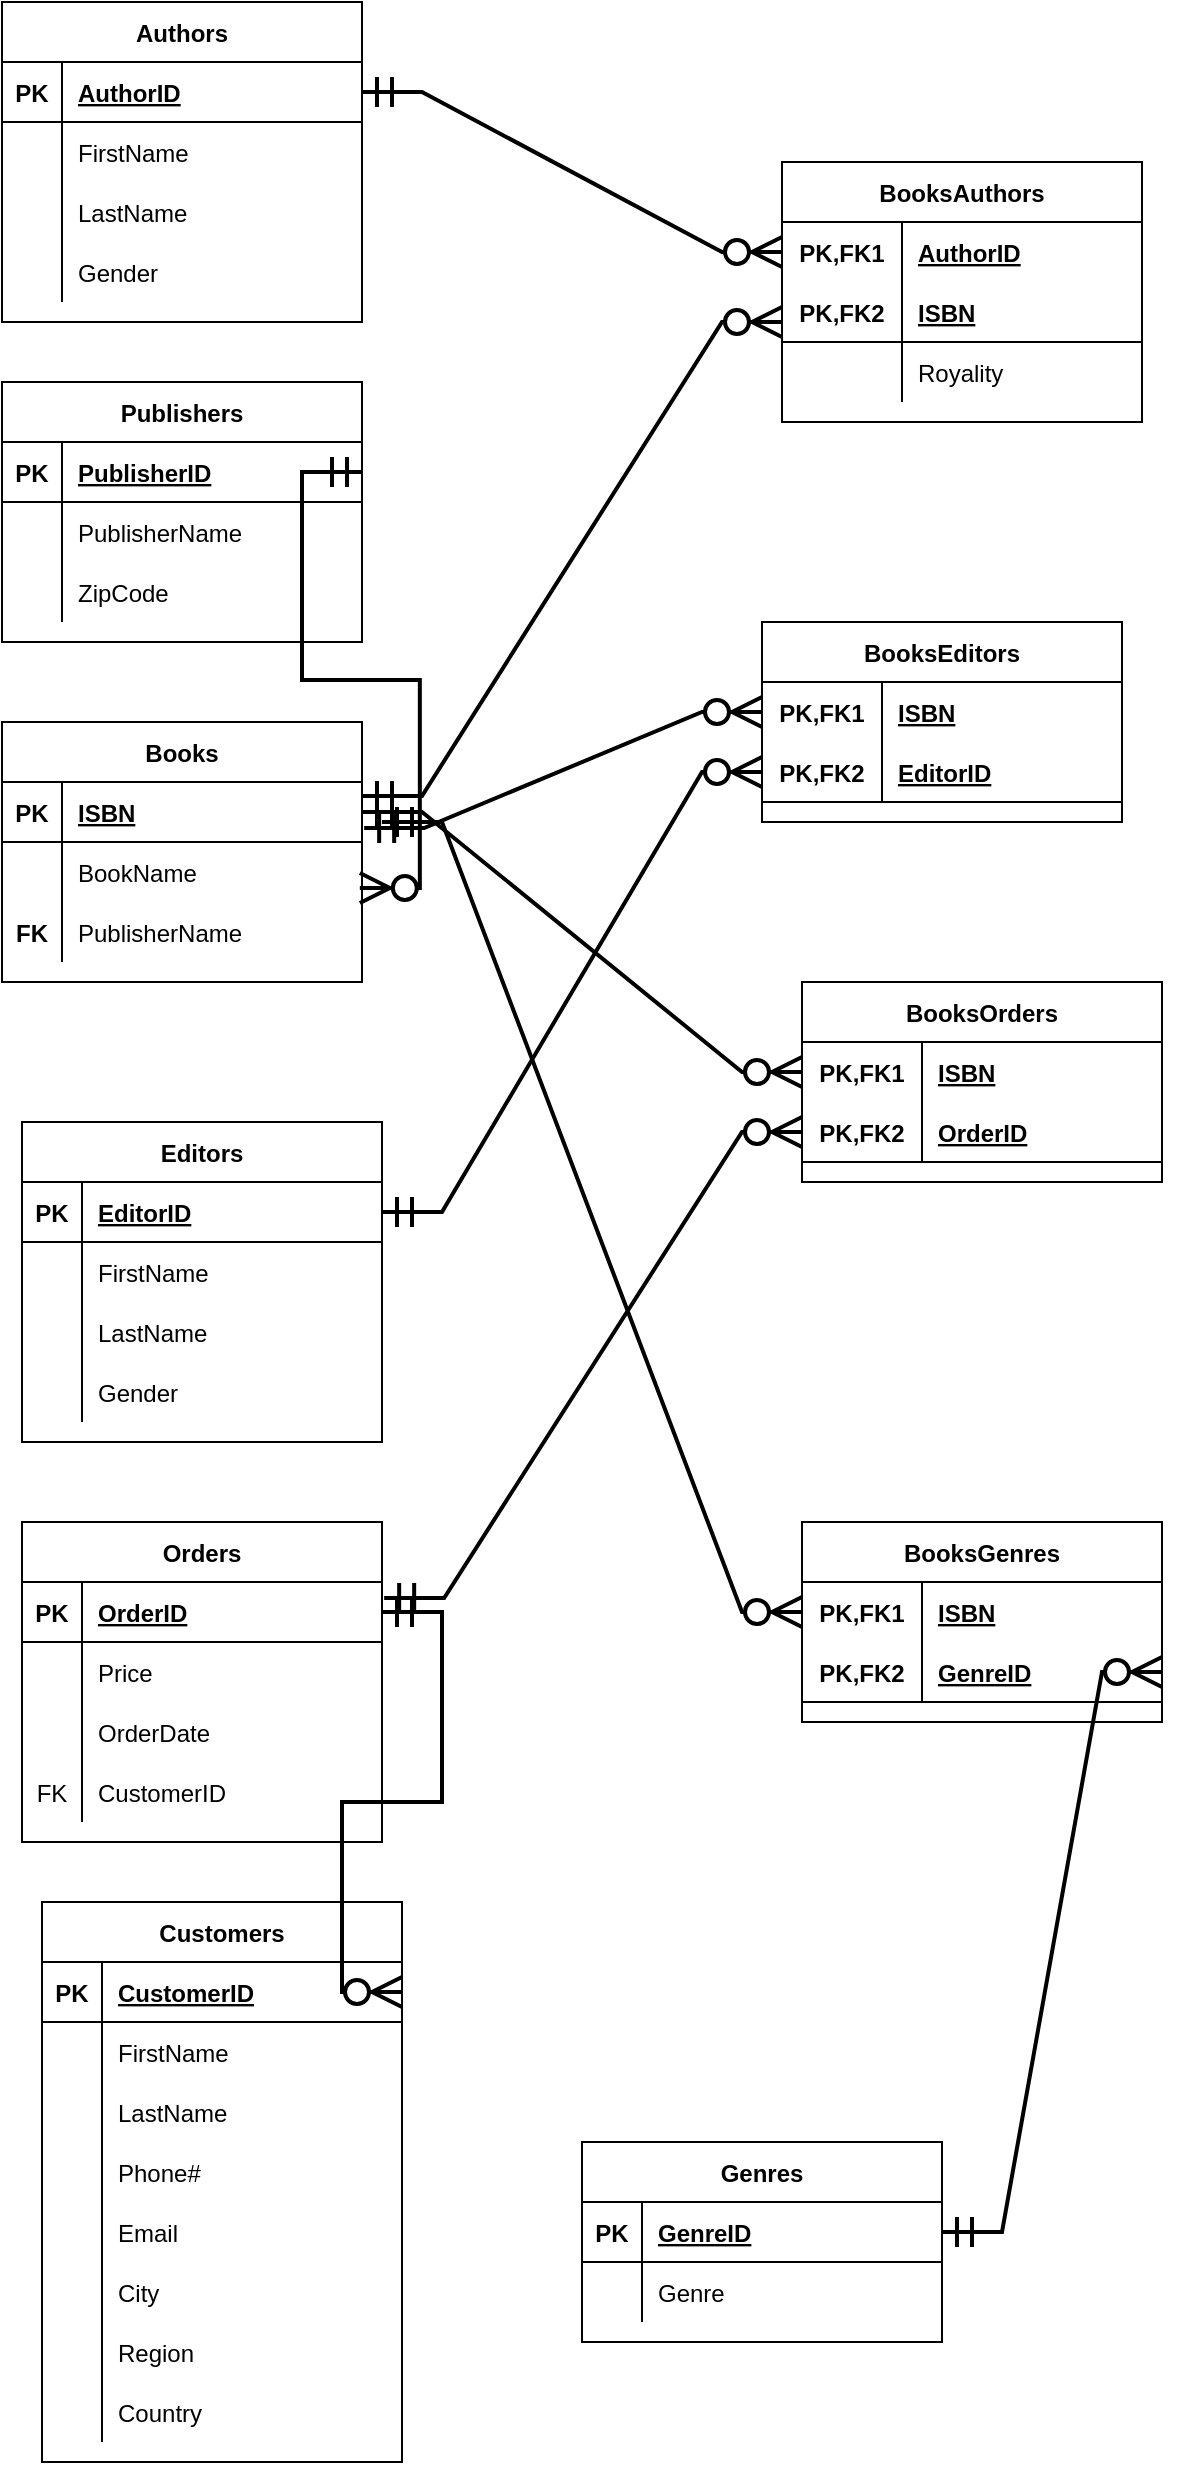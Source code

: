 <mxfile version="20.3.0" type="device"><diagram id="ztN052su85l9MsJlK1Ef" name="Page-1"><mxGraphModel dx="1106" dy="839" grid="1" gridSize="10" guides="1" tooltips="1" connect="1" arrows="1" fold="1" page="1" pageScale="1" pageWidth="850" pageHeight="1100" math="0" shadow="0"><root><mxCell id="0"/><mxCell id="1" parent="0"/><mxCell id="VDQElZW669V3OBDRR1Z7-41" value="Authors" style="shape=table;startSize=30;container=1;collapsible=1;childLayout=tableLayout;fixedRows=1;rowLines=0;fontStyle=1;align=center;resizeLast=1;" vertex="1" parent="1"><mxGeometry x="80" y="40" width="180" height="160" as="geometry"/></mxCell><mxCell id="VDQElZW669V3OBDRR1Z7-42" value="" style="shape=tableRow;horizontal=0;startSize=0;swimlaneHead=0;swimlaneBody=0;fillColor=none;collapsible=0;dropTarget=0;points=[[0,0.5],[1,0.5]];portConstraint=eastwest;top=0;left=0;right=0;bottom=1;" vertex="1" parent="VDQElZW669V3OBDRR1Z7-41"><mxGeometry y="30" width="180" height="30" as="geometry"/></mxCell><mxCell id="VDQElZW669V3OBDRR1Z7-43" value="PK" style="shape=partialRectangle;connectable=0;fillColor=none;top=0;left=0;bottom=0;right=0;fontStyle=1;overflow=hidden;" vertex="1" parent="VDQElZW669V3OBDRR1Z7-42"><mxGeometry width="30" height="30" as="geometry"><mxRectangle width="30" height="30" as="alternateBounds"/></mxGeometry></mxCell><mxCell id="VDQElZW669V3OBDRR1Z7-44" value="AuthorID" style="shape=partialRectangle;connectable=0;fillColor=none;top=0;left=0;bottom=0;right=0;align=left;spacingLeft=6;fontStyle=5;overflow=hidden;" vertex="1" parent="VDQElZW669V3OBDRR1Z7-42"><mxGeometry x="30" width="150" height="30" as="geometry"><mxRectangle width="150" height="30" as="alternateBounds"/></mxGeometry></mxCell><mxCell id="VDQElZW669V3OBDRR1Z7-45" value="" style="shape=tableRow;horizontal=0;startSize=0;swimlaneHead=0;swimlaneBody=0;fillColor=none;collapsible=0;dropTarget=0;points=[[0,0.5],[1,0.5]];portConstraint=eastwest;top=0;left=0;right=0;bottom=0;" vertex="1" parent="VDQElZW669V3OBDRR1Z7-41"><mxGeometry y="60" width="180" height="30" as="geometry"/></mxCell><mxCell id="VDQElZW669V3OBDRR1Z7-46" value="" style="shape=partialRectangle;connectable=0;fillColor=none;top=0;left=0;bottom=0;right=0;editable=1;overflow=hidden;" vertex="1" parent="VDQElZW669V3OBDRR1Z7-45"><mxGeometry width="30" height="30" as="geometry"><mxRectangle width="30" height="30" as="alternateBounds"/></mxGeometry></mxCell><mxCell id="VDQElZW669V3OBDRR1Z7-47" value="FirstName" style="shape=partialRectangle;connectable=0;fillColor=none;top=0;left=0;bottom=0;right=0;align=left;spacingLeft=6;overflow=hidden;" vertex="1" parent="VDQElZW669V3OBDRR1Z7-45"><mxGeometry x="30" width="150" height="30" as="geometry"><mxRectangle width="150" height="30" as="alternateBounds"/></mxGeometry></mxCell><mxCell id="VDQElZW669V3OBDRR1Z7-208" value="" style="shape=tableRow;horizontal=0;startSize=0;swimlaneHead=0;swimlaneBody=0;fillColor=none;collapsible=0;dropTarget=0;points=[[0,0.5],[1,0.5]];portConstraint=eastwest;top=0;left=0;right=0;bottom=0;" vertex="1" parent="VDQElZW669V3OBDRR1Z7-41"><mxGeometry y="90" width="180" height="30" as="geometry"/></mxCell><mxCell id="VDQElZW669V3OBDRR1Z7-209" value="" style="shape=partialRectangle;connectable=0;fillColor=none;top=0;left=0;bottom=0;right=0;editable=1;overflow=hidden;" vertex="1" parent="VDQElZW669V3OBDRR1Z7-208"><mxGeometry width="30" height="30" as="geometry"><mxRectangle width="30" height="30" as="alternateBounds"/></mxGeometry></mxCell><mxCell id="VDQElZW669V3OBDRR1Z7-210" value="LastName" style="shape=partialRectangle;connectable=0;fillColor=none;top=0;left=0;bottom=0;right=0;align=left;spacingLeft=6;overflow=hidden;" vertex="1" parent="VDQElZW669V3OBDRR1Z7-208"><mxGeometry x="30" width="150" height="30" as="geometry"><mxRectangle width="150" height="30" as="alternateBounds"/></mxGeometry></mxCell><mxCell id="VDQElZW669V3OBDRR1Z7-211" value="" style="shape=tableRow;horizontal=0;startSize=0;swimlaneHead=0;swimlaneBody=0;fillColor=none;collapsible=0;dropTarget=0;points=[[0,0.5],[1,0.5]];portConstraint=eastwest;top=0;left=0;right=0;bottom=0;" vertex="1" parent="VDQElZW669V3OBDRR1Z7-41"><mxGeometry y="120" width="180" height="30" as="geometry"/></mxCell><mxCell id="VDQElZW669V3OBDRR1Z7-212" value="" style="shape=partialRectangle;connectable=0;fillColor=none;top=0;left=0;bottom=0;right=0;editable=1;overflow=hidden;" vertex="1" parent="VDQElZW669V3OBDRR1Z7-211"><mxGeometry width="30" height="30" as="geometry"><mxRectangle width="30" height="30" as="alternateBounds"/></mxGeometry></mxCell><mxCell id="VDQElZW669V3OBDRR1Z7-213" value="Gender" style="shape=partialRectangle;connectable=0;fillColor=none;top=0;left=0;bottom=0;right=0;align=left;spacingLeft=6;overflow=hidden;" vertex="1" parent="VDQElZW669V3OBDRR1Z7-211"><mxGeometry x="30" width="150" height="30" as="geometry"><mxRectangle width="150" height="30" as="alternateBounds"/></mxGeometry></mxCell><mxCell id="VDQElZW669V3OBDRR1Z7-54" value="Editors" style="shape=table;startSize=30;container=1;collapsible=1;childLayout=tableLayout;fixedRows=1;rowLines=0;fontStyle=1;align=center;resizeLast=1;" vertex="1" parent="1"><mxGeometry x="90" y="600" width="180" height="160" as="geometry"/></mxCell><mxCell id="VDQElZW669V3OBDRR1Z7-55" value="" style="shape=tableRow;horizontal=0;startSize=0;swimlaneHead=0;swimlaneBody=0;fillColor=none;collapsible=0;dropTarget=0;points=[[0,0.5],[1,0.5]];portConstraint=eastwest;top=0;left=0;right=0;bottom=1;" vertex="1" parent="VDQElZW669V3OBDRR1Z7-54"><mxGeometry y="30" width="180" height="30" as="geometry"/></mxCell><mxCell id="VDQElZW669V3OBDRR1Z7-56" value="PK" style="shape=partialRectangle;connectable=0;fillColor=none;top=0;left=0;bottom=0;right=0;fontStyle=1;overflow=hidden;" vertex="1" parent="VDQElZW669V3OBDRR1Z7-55"><mxGeometry width="30" height="30" as="geometry"><mxRectangle width="30" height="30" as="alternateBounds"/></mxGeometry></mxCell><mxCell id="VDQElZW669V3OBDRR1Z7-57" value="EditorID" style="shape=partialRectangle;connectable=0;fillColor=none;top=0;left=0;bottom=0;right=0;align=left;spacingLeft=6;fontStyle=5;overflow=hidden;" vertex="1" parent="VDQElZW669V3OBDRR1Z7-55"><mxGeometry x="30" width="150" height="30" as="geometry"><mxRectangle width="150" height="30" as="alternateBounds"/></mxGeometry></mxCell><mxCell id="VDQElZW669V3OBDRR1Z7-58" value="" style="shape=tableRow;horizontal=0;startSize=0;swimlaneHead=0;swimlaneBody=0;fillColor=none;collapsible=0;dropTarget=0;points=[[0,0.5],[1,0.5]];portConstraint=eastwest;top=0;left=0;right=0;bottom=0;" vertex="1" parent="VDQElZW669V3OBDRR1Z7-54"><mxGeometry y="60" width="180" height="30" as="geometry"/></mxCell><mxCell id="VDQElZW669V3OBDRR1Z7-59" value="" style="shape=partialRectangle;connectable=0;fillColor=none;top=0;left=0;bottom=0;right=0;editable=1;overflow=hidden;" vertex="1" parent="VDQElZW669V3OBDRR1Z7-58"><mxGeometry width="30" height="30" as="geometry"><mxRectangle width="30" height="30" as="alternateBounds"/></mxGeometry></mxCell><mxCell id="VDQElZW669V3OBDRR1Z7-60" value="FirstName" style="shape=partialRectangle;connectable=0;fillColor=none;top=0;left=0;bottom=0;right=0;align=left;spacingLeft=6;overflow=hidden;" vertex="1" parent="VDQElZW669V3OBDRR1Z7-58"><mxGeometry x="30" width="150" height="30" as="geometry"><mxRectangle width="150" height="30" as="alternateBounds"/></mxGeometry></mxCell><mxCell id="VDQElZW669V3OBDRR1Z7-223" value="" style="shape=tableRow;horizontal=0;startSize=0;swimlaneHead=0;swimlaneBody=0;fillColor=none;collapsible=0;dropTarget=0;points=[[0,0.5],[1,0.5]];portConstraint=eastwest;top=0;left=0;right=0;bottom=0;" vertex="1" parent="VDQElZW669V3OBDRR1Z7-54"><mxGeometry y="90" width="180" height="30" as="geometry"/></mxCell><mxCell id="VDQElZW669V3OBDRR1Z7-224" value="" style="shape=partialRectangle;connectable=0;fillColor=none;top=0;left=0;bottom=0;right=0;editable=1;overflow=hidden;" vertex="1" parent="VDQElZW669V3OBDRR1Z7-223"><mxGeometry width="30" height="30" as="geometry"><mxRectangle width="30" height="30" as="alternateBounds"/></mxGeometry></mxCell><mxCell id="VDQElZW669V3OBDRR1Z7-225" value="LastName" style="shape=partialRectangle;connectable=0;fillColor=none;top=0;left=0;bottom=0;right=0;align=left;spacingLeft=6;overflow=hidden;" vertex="1" parent="VDQElZW669V3OBDRR1Z7-223"><mxGeometry x="30" width="150" height="30" as="geometry"><mxRectangle width="150" height="30" as="alternateBounds"/></mxGeometry></mxCell><mxCell id="VDQElZW669V3OBDRR1Z7-220" value="" style="shape=tableRow;horizontal=0;startSize=0;swimlaneHead=0;swimlaneBody=0;fillColor=none;collapsible=0;dropTarget=0;points=[[0,0.5],[1,0.5]];portConstraint=eastwest;top=0;left=0;right=0;bottom=0;" vertex="1" parent="VDQElZW669V3OBDRR1Z7-54"><mxGeometry y="120" width="180" height="30" as="geometry"/></mxCell><mxCell id="VDQElZW669V3OBDRR1Z7-221" value="" style="shape=partialRectangle;connectable=0;fillColor=none;top=0;left=0;bottom=0;right=0;editable=1;overflow=hidden;" vertex="1" parent="VDQElZW669V3OBDRR1Z7-220"><mxGeometry width="30" height="30" as="geometry"><mxRectangle width="30" height="30" as="alternateBounds"/></mxGeometry></mxCell><mxCell id="VDQElZW669V3OBDRR1Z7-222" value="Gender" style="shape=partialRectangle;connectable=0;fillColor=none;top=0;left=0;bottom=0;right=0;align=left;spacingLeft=6;overflow=hidden;" vertex="1" parent="VDQElZW669V3OBDRR1Z7-220"><mxGeometry x="30" width="150" height="30" as="geometry"><mxRectangle width="150" height="30" as="alternateBounds"/></mxGeometry></mxCell><mxCell id="VDQElZW669V3OBDRR1Z7-67" value="Publishers" style="shape=table;startSize=30;container=1;collapsible=1;childLayout=tableLayout;fixedRows=1;rowLines=0;fontStyle=1;align=center;resizeLast=1;" vertex="1" parent="1"><mxGeometry x="80" y="230" width="180" height="130" as="geometry"/></mxCell><mxCell id="VDQElZW669V3OBDRR1Z7-68" value="" style="shape=tableRow;horizontal=0;startSize=0;swimlaneHead=0;swimlaneBody=0;fillColor=none;collapsible=0;dropTarget=0;points=[[0,0.5],[1,0.5]];portConstraint=eastwest;top=0;left=0;right=0;bottom=1;" vertex="1" parent="VDQElZW669V3OBDRR1Z7-67"><mxGeometry y="30" width="180" height="30" as="geometry"/></mxCell><mxCell id="VDQElZW669V3OBDRR1Z7-69" value="PK" style="shape=partialRectangle;connectable=0;fillColor=none;top=0;left=0;bottom=0;right=0;fontStyle=1;overflow=hidden;" vertex="1" parent="VDQElZW669V3OBDRR1Z7-68"><mxGeometry width="30" height="30" as="geometry"><mxRectangle width="30" height="30" as="alternateBounds"/></mxGeometry></mxCell><mxCell id="VDQElZW669V3OBDRR1Z7-70" value="PublisherID" style="shape=partialRectangle;connectable=0;fillColor=none;top=0;left=0;bottom=0;right=0;align=left;spacingLeft=6;fontStyle=5;overflow=hidden;" vertex="1" parent="VDQElZW669V3OBDRR1Z7-68"><mxGeometry x="30" width="150" height="30" as="geometry"><mxRectangle width="150" height="30" as="alternateBounds"/></mxGeometry></mxCell><mxCell id="VDQElZW669V3OBDRR1Z7-71" value="" style="shape=tableRow;horizontal=0;startSize=0;swimlaneHead=0;swimlaneBody=0;fillColor=none;collapsible=0;dropTarget=0;points=[[0,0.5],[1,0.5]];portConstraint=eastwest;top=0;left=0;right=0;bottom=0;" vertex="1" parent="VDQElZW669V3OBDRR1Z7-67"><mxGeometry y="60" width="180" height="30" as="geometry"/></mxCell><mxCell id="VDQElZW669V3OBDRR1Z7-72" value="" style="shape=partialRectangle;connectable=0;fillColor=none;top=0;left=0;bottom=0;right=0;editable=1;overflow=hidden;" vertex="1" parent="VDQElZW669V3OBDRR1Z7-71"><mxGeometry width="30" height="30" as="geometry"><mxRectangle width="30" height="30" as="alternateBounds"/></mxGeometry></mxCell><mxCell id="VDQElZW669V3OBDRR1Z7-73" value="PublisherName" style="shape=partialRectangle;connectable=0;fillColor=none;top=0;left=0;bottom=0;right=0;align=left;spacingLeft=6;overflow=hidden;" vertex="1" parent="VDQElZW669V3OBDRR1Z7-71"><mxGeometry x="30" width="150" height="30" as="geometry"><mxRectangle width="150" height="30" as="alternateBounds"/></mxGeometry></mxCell><mxCell id="VDQElZW669V3OBDRR1Z7-217" value="" style="shape=tableRow;horizontal=0;startSize=0;swimlaneHead=0;swimlaneBody=0;fillColor=none;collapsible=0;dropTarget=0;points=[[0,0.5],[1,0.5]];portConstraint=eastwest;top=0;left=0;right=0;bottom=0;" vertex="1" parent="VDQElZW669V3OBDRR1Z7-67"><mxGeometry y="90" width="180" height="30" as="geometry"/></mxCell><mxCell id="VDQElZW669V3OBDRR1Z7-218" value="" style="shape=partialRectangle;connectable=0;fillColor=none;top=0;left=0;bottom=0;right=0;editable=1;overflow=hidden;" vertex="1" parent="VDQElZW669V3OBDRR1Z7-217"><mxGeometry width="30" height="30" as="geometry"><mxRectangle width="30" height="30" as="alternateBounds"/></mxGeometry></mxCell><mxCell id="VDQElZW669V3OBDRR1Z7-219" value="ZipCode" style="shape=partialRectangle;connectable=0;fillColor=none;top=0;left=0;bottom=0;right=0;align=left;spacingLeft=6;overflow=hidden;" vertex="1" parent="VDQElZW669V3OBDRR1Z7-217"><mxGeometry x="30" width="150" height="30" as="geometry"><mxRectangle width="150" height="30" as="alternateBounds"/></mxGeometry></mxCell><mxCell id="VDQElZW669V3OBDRR1Z7-80" value="Orders" style="shape=table;startSize=30;container=1;collapsible=1;childLayout=tableLayout;fixedRows=1;rowLines=0;fontStyle=1;align=center;resizeLast=1;" vertex="1" parent="1"><mxGeometry x="90" y="800" width="180" height="160" as="geometry"/></mxCell><mxCell id="VDQElZW669V3OBDRR1Z7-81" value="" style="shape=tableRow;horizontal=0;startSize=0;swimlaneHead=0;swimlaneBody=0;fillColor=none;collapsible=0;dropTarget=0;points=[[0,0.5],[1,0.5]];portConstraint=eastwest;top=0;left=0;right=0;bottom=1;" vertex="1" parent="VDQElZW669V3OBDRR1Z7-80"><mxGeometry y="30" width="180" height="30" as="geometry"/></mxCell><mxCell id="VDQElZW669V3OBDRR1Z7-82" value="PK" style="shape=partialRectangle;connectable=0;fillColor=none;top=0;left=0;bottom=0;right=0;fontStyle=1;overflow=hidden;" vertex="1" parent="VDQElZW669V3OBDRR1Z7-81"><mxGeometry width="30" height="30" as="geometry"><mxRectangle width="30" height="30" as="alternateBounds"/></mxGeometry></mxCell><mxCell id="VDQElZW669V3OBDRR1Z7-83" value="OrderID" style="shape=partialRectangle;connectable=0;fillColor=none;top=0;left=0;bottom=0;right=0;align=left;spacingLeft=6;fontStyle=5;overflow=hidden;" vertex="1" parent="VDQElZW669V3OBDRR1Z7-81"><mxGeometry x="30" width="150" height="30" as="geometry"><mxRectangle width="150" height="30" as="alternateBounds"/></mxGeometry></mxCell><mxCell id="VDQElZW669V3OBDRR1Z7-84" value="" style="shape=tableRow;horizontal=0;startSize=0;swimlaneHead=0;swimlaneBody=0;fillColor=none;collapsible=0;dropTarget=0;points=[[0,0.5],[1,0.5]];portConstraint=eastwest;top=0;left=0;right=0;bottom=0;" vertex="1" parent="VDQElZW669V3OBDRR1Z7-80"><mxGeometry y="60" width="180" height="30" as="geometry"/></mxCell><mxCell id="VDQElZW669V3OBDRR1Z7-85" value="" style="shape=partialRectangle;connectable=0;fillColor=none;top=0;left=0;bottom=0;right=0;editable=1;overflow=hidden;" vertex="1" parent="VDQElZW669V3OBDRR1Z7-84"><mxGeometry width="30" height="30" as="geometry"><mxRectangle width="30" height="30" as="alternateBounds"/></mxGeometry></mxCell><mxCell id="VDQElZW669V3OBDRR1Z7-86" value="Price" style="shape=partialRectangle;connectable=0;fillColor=none;top=0;left=0;bottom=0;right=0;align=left;spacingLeft=6;overflow=hidden;" vertex="1" parent="VDQElZW669V3OBDRR1Z7-84"><mxGeometry x="30" width="150" height="30" as="geometry"><mxRectangle width="150" height="30" as="alternateBounds"/></mxGeometry></mxCell><mxCell id="VDQElZW669V3OBDRR1Z7-87" value="" style="shape=tableRow;horizontal=0;startSize=0;swimlaneHead=0;swimlaneBody=0;fillColor=none;collapsible=0;dropTarget=0;points=[[0,0.5],[1,0.5]];portConstraint=eastwest;top=0;left=0;right=0;bottom=0;" vertex="1" parent="VDQElZW669V3OBDRR1Z7-80"><mxGeometry y="90" width="180" height="30" as="geometry"/></mxCell><mxCell id="VDQElZW669V3OBDRR1Z7-88" value="" style="shape=partialRectangle;connectable=0;fillColor=none;top=0;left=0;bottom=0;right=0;editable=1;overflow=hidden;" vertex="1" parent="VDQElZW669V3OBDRR1Z7-87"><mxGeometry width="30" height="30" as="geometry"><mxRectangle width="30" height="30" as="alternateBounds"/></mxGeometry></mxCell><mxCell id="VDQElZW669V3OBDRR1Z7-89" value="OrderDate" style="shape=partialRectangle;connectable=0;fillColor=none;top=0;left=0;bottom=0;right=0;align=left;spacingLeft=6;overflow=hidden;" vertex="1" parent="VDQElZW669V3OBDRR1Z7-87"><mxGeometry x="30" width="150" height="30" as="geometry"><mxRectangle width="150" height="30" as="alternateBounds"/></mxGeometry></mxCell><mxCell id="VDQElZW669V3OBDRR1Z7-296" value="" style="shape=tableRow;horizontal=0;startSize=0;swimlaneHead=0;swimlaneBody=0;fillColor=none;collapsible=0;dropTarget=0;points=[[0,0.5],[1,0.5]];portConstraint=eastwest;top=0;left=0;right=0;bottom=0;" vertex="1" parent="VDQElZW669V3OBDRR1Z7-80"><mxGeometry y="120" width="180" height="30" as="geometry"/></mxCell><mxCell id="VDQElZW669V3OBDRR1Z7-297" value="FK" style="shape=partialRectangle;connectable=0;fillColor=none;top=0;left=0;bottom=0;right=0;editable=1;overflow=hidden;" vertex="1" parent="VDQElZW669V3OBDRR1Z7-296"><mxGeometry width="30" height="30" as="geometry"><mxRectangle width="30" height="30" as="alternateBounds"/></mxGeometry></mxCell><mxCell id="VDQElZW669V3OBDRR1Z7-298" value="CustomerID" style="shape=partialRectangle;connectable=0;fillColor=none;top=0;left=0;bottom=0;right=0;align=left;spacingLeft=6;overflow=hidden;" vertex="1" parent="VDQElZW669V3OBDRR1Z7-296"><mxGeometry x="30" width="150" height="30" as="geometry"><mxRectangle width="150" height="30" as="alternateBounds"/></mxGeometry></mxCell><mxCell id="VDQElZW669V3OBDRR1Z7-106" value="Books" style="shape=table;startSize=30;container=1;collapsible=1;childLayout=tableLayout;fixedRows=1;rowLines=0;fontStyle=1;align=center;resizeLast=1;" vertex="1" parent="1"><mxGeometry x="80" y="400" width="180" height="130" as="geometry"/></mxCell><mxCell id="VDQElZW669V3OBDRR1Z7-107" value="" style="shape=tableRow;horizontal=0;startSize=0;swimlaneHead=0;swimlaneBody=0;fillColor=none;collapsible=0;dropTarget=0;points=[[0,0.5],[1,0.5]];portConstraint=eastwest;top=0;left=0;right=0;bottom=1;" vertex="1" parent="VDQElZW669V3OBDRR1Z7-106"><mxGeometry y="30" width="180" height="30" as="geometry"/></mxCell><mxCell id="VDQElZW669V3OBDRR1Z7-108" value="PK" style="shape=partialRectangle;connectable=0;fillColor=none;top=0;left=0;bottom=0;right=0;fontStyle=1;overflow=hidden;" vertex="1" parent="VDQElZW669V3OBDRR1Z7-107"><mxGeometry width="30" height="30" as="geometry"><mxRectangle width="30" height="30" as="alternateBounds"/></mxGeometry></mxCell><mxCell id="VDQElZW669V3OBDRR1Z7-109" value="ISBN" style="shape=partialRectangle;connectable=0;fillColor=none;top=0;left=0;bottom=0;right=0;align=left;spacingLeft=6;fontStyle=5;overflow=hidden;" vertex="1" parent="VDQElZW669V3OBDRR1Z7-107"><mxGeometry x="30" width="150" height="30" as="geometry"><mxRectangle width="150" height="30" as="alternateBounds"/></mxGeometry></mxCell><mxCell id="VDQElZW669V3OBDRR1Z7-110" value="" style="shape=tableRow;horizontal=0;startSize=0;swimlaneHead=0;swimlaneBody=0;fillColor=none;collapsible=0;dropTarget=0;points=[[0,0.5],[1,0.5]];portConstraint=eastwest;top=0;left=0;right=0;bottom=0;" vertex="1" parent="VDQElZW669V3OBDRR1Z7-106"><mxGeometry y="60" width="180" height="30" as="geometry"/></mxCell><mxCell id="VDQElZW669V3OBDRR1Z7-111" value="" style="shape=partialRectangle;connectable=0;fillColor=none;top=0;left=0;bottom=0;right=0;editable=1;overflow=hidden;" vertex="1" parent="VDQElZW669V3OBDRR1Z7-110"><mxGeometry width="30" height="30" as="geometry"><mxRectangle width="30" height="30" as="alternateBounds"/></mxGeometry></mxCell><mxCell id="VDQElZW669V3OBDRR1Z7-112" value="BookName" style="shape=partialRectangle;connectable=0;fillColor=none;top=0;left=0;bottom=0;right=0;align=left;spacingLeft=6;overflow=hidden;" vertex="1" parent="VDQElZW669V3OBDRR1Z7-110"><mxGeometry x="30" width="150" height="30" as="geometry"><mxRectangle width="150" height="30" as="alternateBounds"/></mxGeometry></mxCell><mxCell id="VDQElZW669V3OBDRR1Z7-172" value="" style="shape=tableRow;horizontal=0;startSize=0;swimlaneHead=0;swimlaneBody=0;fillColor=none;collapsible=0;dropTarget=0;points=[[0,0.5],[1,0.5]];portConstraint=eastwest;top=0;left=0;right=0;bottom=0;" vertex="1" parent="VDQElZW669V3OBDRR1Z7-106"><mxGeometry y="90" width="180" height="30" as="geometry"/></mxCell><mxCell id="VDQElZW669V3OBDRR1Z7-173" value="FK" style="shape=partialRectangle;connectable=0;fillColor=none;top=0;left=0;bottom=0;right=0;editable=1;overflow=hidden;fontStyle=1" vertex="1" parent="VDQElZW669V3OBDRR1Z7-172"><mxGeometry width="30" height="30" as="geometry"><mxRectangle width="30" height="30" as="alternateBounds"/></mxGeometry></mxCell><mxCell id="VDQElZW669V3OBDRR1Z7-174" value="PublisherName" style="shape=partialRectangle;connectable=0;fillColor=none;top=0;left=0;bottom=0;right=0;align=left;spacingLeft=6;overflow=hidden;" vertex="1" parent="VDQElZW669V3OBDRR1Z7-172"><mxGeometry x="30" width="150" height="30" as="geometry"><mxRectangle width="150" height="30" as="alternateBounds"/></mxGeometry></mxCell><mxCell id="VDQElZW669V3OBDRR1Z7-119" value="BooksEditors" style="shape=table;startSize=30;container=1;collapsible=1;childLayout=tableLayout;fixedRows=1;rowLines=0;fontStyle=1;align=center;resizeLast=1;" vertex="1" parent="1"><mxGeometry x="460" y="350" width="180" height="100" as="geometry"/></mxCell><mxCell id="VDQElZW669V3OBDRR1Z7-120" value="" style="shape=tableRow;horizontal=0;startSize=0;swimlaneHead=0;swimlaneBody=0;fillColor=none;collapsible=0;dropTarget=0;points=[[0,0.5],[1,0.5]];portConstraint=eastwest;top=0;left=0;right=0;bottom=0;" vertex="1" parent="VDQElZW669V3OBDRR1Z7-119"><mxGeometry y="30" width="180" height="30" as="geometry"/></mxCell><mxCell id="VDQElZW669V3OBDRR1Z7-121" value="PK,FK1" style="shape=partialRectangle;connectable=0;fillColor=none;top=0;left=0;bottom=0;right=0;fontStyle=1;overflow=hidden;" vertex="1" parent="VDQElZW669V3OBDRR1Z7-120"><mxGeometry width="60" height="30" as="geometry"><mxRectangle width="60" height="30" as="alternateBounds"/></mxGeometry></mxCell><mxCell id="VDQElZW669V3OBDRR1Z7-122" value="ISBN" style="shape=partialRectangle;connectable=0;fillColor=none;top=0;left=0;bottom=0;right=0;align=left;spacingLeft=6;fontStyle=5;overflow=hidden;" vertex="1" parent="VDQElZW669V3OBDRR1Z7-120"><mxGeometry x="60" width="120" height="30" as="geometry"><mxRectangle width="120" height="30" as="alternateBounds"/></mxGeometry></mxCell><mxCell id="VDQElZW669V3OBDRR1Z7-123" value="" style="shape=tableRow;horizontal=0;startSize=0;swimlaneHead=0;swimlaneBody=0;fillColor=none;collapsible=0;dropTarget=0;points=[[0,0.5],[1,0.5]];portConstraint=eastwest;top=0;left=0;right=0;bottom=1;" vertex="1" parent="VDQElZW669V3OBDRR1Z7-119"><mxGeometry y="60" width="180" height="30" as="geometry"/></mxCell><mxCell id="VDQElZW669V3OBDRR1Z7-124" value="PK,FK2" style="shape=partialRectangle;connectable=0;fillColor=none;top=0;left=0;bottom=0;right=0;fontStyle=1;overflow=hidden;" vertex="1" parent="VDQElZW669V3OBDRR1Z7-123"><mxGeometry width="60" height="30" as="geometry"><mxRectangle width="60" height="30" as="alternateBounds"/></mxGeometry></mxCell><mxCell id="VDQElZW669V3OBDRR1Z7-125" value="EditorID" style="shape=partialRectangle;connectable=0;fillColor=none;top=0;left=0;bottom=0;right=0;align=left;spacingLeft=6;fontStyle=5;overflow=hidden;" vertex="1" parent="VDQElZW669V3OBDRR1Z7-123"><mxGeometry x="60" width="120" height="30" as="geometry"><mxRectangle width="120" height="30" as="alternateBounds"/></mxGeometry></mxCell><mxCell id="VDQElZW669V3OBDRR1Z7-132" value="BooksOrders" style="shape=table;startSize=30;container=1;collapsible=1;childLayout=tableLayout;fixedRows=1;rowLines=0;fontStyle=1;align=center;resizeLast=1;" vertex="1" parent="1"><mxGeometry x="480" y="530" width="180" height="100" as="geometry"/></mxCell><mxCell id="VDQElZW669V3OBDRR1Z7-133" value="" style="shape=tableRow;horizontal=0;startSize=0;swimlaneHead=0;swimlaneBody=0;fillColor=none;collapsible=0;dropTarget=0;points=[[0,0.5],[1,0.5]];portConstraint=eastwest;top=0;left=0;right=0;bottom=0;" vertex="1" parent="VDQElZW669V3OBDRR1Z7-132"><mxGeometry y="30" width="180" height="30" as="geometry"/></mxCell><mxCell id="VDQElZW669V3OBDRR1Z7-134" value="PK,FK1" style="shape=partialRectangle;connectable=0;fillColor=none;top=0;left=0;bottom=0;right=0;fontStyle=1;overflow=hidden;" vertex="1" parent="VDQElZW669V3OBDRR1Z7-133"><mxGeometry width="60" height="30" as="geometry"><mxRectangle width="60" height="30" as="alternateBounds"/></mxGeometry></mxCell><mxCell id="VDQElZW669V3OBDRR1Z7-135" value="ISBN" style="shape=partialRectangle;connectable=0;fillColor=none;top=0;left=0;bottom=0;right=0;align=left;spacingLeft=6;fontStyle=5;overflow=hidden;" vertex="1" parent="VDQElZW669V3OBDRR1Z7-133"><mxGeometry x="60" width="120" height="30" as="geometry"><mxRectangle width="120" height="30" as="alternateBounds"/></mxGeometry></mxCell><mxCell id="VDQElZW669V3OBDRR1Z7-136" value="" style="shape=tableRow;horizontal=0;startSize=0;swimlaneHead=0;swimlaneBody=0;fillColor=none;collapsible=0;dropTarget=0;points=[[0,0.5],[1,0.5]];portConstraint=eastwest;top=0;left=0;right=0;bottom=1;" vertex="1" parent="VDQElZW669V3OBDRR1Z7-132"><mxGeometry y="60" width="180" height="30" as="geometry"/></mxCell><mxCell id="VDQElZW669V3OBDRR1Z7-137" value="PK,FK2" style="shape=partialRectangle;connectable=0;fillColor=none;top=0;left=0;bottom=0;right=0;fontStyle=1;overflow=hidden;" vertex="1" parent="VDQElZW669V3OBDRR1Z7-136"><mxGeometry width="60" height="30" as="geometry"><mxRectangle width="60" height="30" as="alternateBounds"/></mxGeometry></mxCell><mxCell id="VDQElZW669V3OBDRR1Z7-138" value="OrderID" style="shape=partialRectangle;connectable=0;fillColor=none;top=0;left=0;bottom=0;right=0;align=left;spacingLeft=6;fontStyle=5;overflow=hidden;" vertex="1" parent="VDQElZW669V3OBDRR1Z7-136"><mxGeometry x="60" width="120" height="30" as="geometry"><mxRectangle width="120" height="30" as="alternateBounds"/></mxGeometry></mxCell><mxCell id="VDQElZW669V3OBDRR1Z7-145" value="BooksAuthors" style="shape=table;startSize=30;container=1;collapsible=1;childLayout=tableLayout;fixedRows=1;rowLines=0;fontStyle=1;align=center;resizeLast=1;" vertex="1" parent="1"><mxGeometry x="470" y="120" width="180" height="130" as="geometry"/></mxCell><mxCell id="VDQElZW669V3OBDRR1Z7-146" value="" style="shape=tableRow;horizontal=0;startSize=0;swimlaneHead=0;swimlaneBody=0;fillColor=none;collapsible=0;dropTarget=0;points=[[0,0.5],[1,0.5]];portConstraint=eastwest;top=0;left=0;right=0;bottom=0;" vertex="1" parent="VDQElZW669V3OBDRR1Z7-145"><mxGeometry y="30" width="180" height="30" as="geometry"/></mxCell><mxCell id="VDQElZW669V3OBDRR1Z7-147" value="PK,FK1" style="shape=partialRectangle;connectable=0;fillColor=none;top=0;left=0;bottom=0;right=0;fontStyle=1;overflow=hidden;" vertex="1" parent="VDQElZW669V3OBDRR1Z7-146"><mxGeometry width="60" height="30" as="geometry"><mxRectangle width="60" height="30" as="alternateBounds"/></mxGeometry></mxCell><mxCell id="VDQElZW669V3OBDRR1Z7-148" value="AuthorID" style="shape=partialRectangle;connectable=0;fillColor=none;top=0;left=0;bottom=0;right=0;align=left;spacingLeft=6;fontStyle=5;overflow=hidden;" vertex="1" parent="VDQElZW669V3OBDRR1Z7-146"><mxGeometry x="60" width="120" height="30" as="geometry"><mxRectangle width="120" height="30" as="alternateBounds"/></mxGeometry></mxCell><mxCell id="VDQElZW669V3OBDRR1Z7-149" value="" style="shape=tableRow;horizontal=0;startSize=0;swimlaneHead=0;swimlaneBody=0;fillColor=none;collapsible=0;dropTarget=0;points=[[0,0.5],[1,0.5]];portConstraint=eastwest;top=0;left=0;right=0;bottom=1;" vertex="1" parent="VDQElZW669V3OBDRR1Z7-145"><mxGeometry y="60" width="180" height="30" as="geometry"/></mxCell><mxCell id="VDQElZW669V3OBDRR1Z7-150" value="PK,FK2" style="shape=partialRectangle;connectable=0;fillColor=none;top=0;left=0;bottom=0;right=0;fontStyle=1;overflow=hidden;" vertex="1" parent="VDQElZW669V3OBDRR1Z7-149"><mxGeometry width="60" height="30" as="geometry"><mxRectangle width="60" height="30" as="alternateBounds"/></mxGeometry></mxCell><mxCell id="VDQElZW669V3OBDRR1Z7-151" value="ISBN" style="shape=partialRectangle;connectable=0;fillColor=none;top=0;left=0;bottom=0;right=0;align=left;spacingLeft=6;fontStyle=5;overflow=hidden;" vertex="1" parent="VDQElZW669V3OBDRR1Z7-149"><mxGeometry x="60" width="120" height="30" as="geometry"><mxRectangle width="120" height="30" as="alternateBounds"/></mxGeometry></mxCell><mxCell id="VDQElZW669V3OBDRR1Z7-152" value="" style="shape=tableRow;horizontal=0;startSize=0;swimlaneHead=0;swimlaneBody=0;fillColor=none;collapsible=0;dropTarget=0;points=[[0,0.5],[1,0.5]];portConstraint=eastwest;top=0;left=0;right=0;bottom=0;" vertex="1" parent="VDQElZW669V3OBDRR1Z7-145"><mxGeometry y="90" width="180" height="30" as="geometry"/></mxCell><mxCell id="VDQElZW669V3OBDRR1Z7-153" value="" style="shape=partialRectangle;connectable=0;fillColor=none;top=0;left=0;bottom=0;right=0;editable=1;overflow=hidden;" vertex="1" parent="VDQElZW669V3OBDRR1Z7-152"><mxGeometry width="60" height="30" as="geometry"><mxRectangle width="60" height="30" as="alternateBounds"/></mxGeometry></mxCell><mxCell id="VDQElZW669V3OBDRR1Z7-154" value="Royality" style="shape=partialRectangle;connectable=0;fillColor=none;top=0;left=0;bottom=0;right=0;align=left;spacingLeft=6;overflow=hidden;" vertex="1" parent="VDQElZW669V3OBDRR1Z7-152"><mxGeometry x="60" width="120" height="30" as="geometry"><mxRectangle width="120" height="30" as="alternateBounds"/></mxGeometry></mxCell><mxCell id="VDQElZW669V3OBDRR1Z7-162" value="" style="edgeStyle=entityRelationEdgeStyle;fontSize=12;html=1;endArrow=ERzeroToMany;startArrow=ERmandOne;rounded=0;endSize=12;startSize=12;strokeWidth=2;entryX=0;entryY=0.5;entryDx=0;entryDy=0;exitX=1;exitY=0.5;exitDx=0;exitDy=0;" edge="1" parent="1" source="VDQElZW669V3OBDRR1Z7-42" target="VDQElZW669V3OBDRR1Z7-146"><mxGeometry width="100" height="100" relative="1" as="geometry"><mxPoint x="260" y="190" as="sourcePoint"/><mxPoint x="460" y="160" as="targetPoint"/></mxGeometry></mxCell><mxCell id="VDQElZW669V3OBDRR1Z7-163" value="" style="edgeStyle=entityRelationEdgeStyle;fontSize=12;html=1;endArrow=ERzeroToMany;startArrow=ERmandOne;rounded=0;endSize=12;startSize=12;strokeWidth=2;exitX=1;exitY=0.233;exitDx=0;exitDy=0;exitPerimeter=0;" edge="1" parent="1" source="VDQElZW669V3OBDRR1Z7-107"><mxGeometry width="100" height="100" relative="1" as="geometry"><mxPoint x="270" y="270" as="sourcePoint"/><mxPoint x="470" y="200" as="targetPoint"/></mxGeometry></mxCell><mxCell id="VDQElZW669V3OBDRR1Z7-164" value="" style="edgeStyle=entityRelationEdgeStyle;fontSize=12;html=1;endArrow=ERzeroToMany;startArrow=ERmandOne;rounded=0;endSize=12;startSize=12;strokeWidth=2;entryX=0.994;entryY=0.767;entryDx=0;entryDy=0;entryPerimeter=0;exitX=1;exitY=0.5;exitDx=0;exitDy=0;" edge="1" parent="1" source="VDQElZW669V3OBDRR1Z7-68" target="VDQElZW669V3OBDRR1Z7-110"><mxGeometry width="100" height="100" relative="1" as="geometry"><mxPoint x="270" y="330" as="sourcePoint"/><mxPoint x="470" y="350" as="targetPoint"/></mxGeometry></mxCell><mxCell id="VDQElZW669V3OBDRR1Z7-176" value="" style="edgeStyle=entityRelationEdgeStyle;fontSize=12;html=1;endArrow=ERzeroToMany;startArrow=ERmandOne;rounded=0;endSize=12;startSize=12;strokeWidth=2;entryX=0;entryY=0.5;entryDx=0;entryDy=0;exitX=1;exitY=0.5;exitDx=0;exitDy=0;" edge="1" parent="1" source="VDQElZW669V3OBDRR1Z7-55" target="VDQElZW669V3OBDRR1Z7-123"><mxGeometry width="100" height="100" relative="1" as="geometry"><mxPoint x="270" y="625" as="sourcePoint"/><mxPoint x="450" y="430" as="targetPoint"/></mxGeometry></mxCell><mxCell id="VDQElZW669V3OBDRR1Z7-177" value="" style="edgeStyle=entityRelationEdgeStyle;fontSize=12;html=1;endArrow=ERzeroToMany;startArrow=ERmandOne;rounded=0;endSize=12;startSize=12;strokeWidth=2;entryX=0;entryY=0.5;entryDx=0;entryDy=0;exitX=1.006;exitY=0.767;exitDx=0;exitDy=0;exitPerimeter=0;" edge="1" parent="1" source="VDQElZW669V3OBDRR1Z7-107" target="VDQElZW669V3OBDRR1Z7-120"><mxGeometry width="100" height="100" relative="1" as="geometry"><mxPoint x="260" y="335" as="sourcePoint"/><mxPoint x="450" y="390" as="targetPoint"/></mxGeometry></mxCell><mxCell id="VDQElZW669V3OBDRR1Z7-179" value="" style="edgeStyle=entityRelationEdgeStyle;fontSize=12;html=1;endArrow=ERzeroToMany;startArrow=ERmandOne;rounded=0;endSize=12;startSize=12;strokeWidth=2;entryX=0;entryY=0.5;entryDx=0;entryDy=0;exitX=1.006;exitY=0.267;exitDx=0;exitDy=0;exitPerimeter=0;" edge="1" parent="1" source="VDQElZW669V3OBDRR1Z7-81" target="VDQElZW669V3OBDRR1Z7-136"><mxGeometry width="100" height="100" relative="1" as="geometry"><mxPoint x="270" y="780" as="sourcePoint"/><mxPoint x="470" y="600" as="targetPoint"/></mxGeometry></mxCell><mxCell id="VDQElZW669V3OBDRR1Z7-183" value="" style="edgeStyle=entityRelationEdgeStyle;fontSize=12;html=1;endArrow=ERzeroToMany;startArrow=ERmandOne;rounded=0;endSize=12;startSize=12;strokeWidth=2;exitX=1;exitY=0.5;exitDx=0;exitDy=0;entryX=0;entryY=0.5;entryDx=0;entryDy=0;" edge="1" parent="1" source="VDQElZW669V3OBDRR1Z7-107" target="VDQElZW669V3OBDRR1Z7-133"><mxGeometry width="100" height="100" relative="1" as="geometry"><mxPoint x="290" y="645" as="sourcePoint"/><mxPoint x="470" y="570" as="targetPoint"/></mxGeometry></mxCell><mxCell id="VDQElZW669V3OBDRR1Z7-240" value="Customers" style="shape=table;startSize=30;container=1;collapsible=1;childLayout=tableLayout;fixedRows=1;rowLines=0;fontStyle=1;align=center;resizeLast=1;" vertex="1" parent="1"><mxGeometry x="100" y="990" width="180" height="280" as="geometry"/></mxCell><mxCell id="VDQElZW669V3OBDRR1Z7-241" value="" style="shape=tableRow;horizontal=0;startSize=0;swimlaneHead=0;swimlaneBody=0;fillColor=none;collapsible=0;dropTarget=0;points=[[0,0.5],[1,0.5]];portConstraint=eastwest;top=0;left=0;right=0;bottom=1;" vertex="1" parent="VDQElZW669V3OBDRR1Z7-240"><mxGeometry y="30" width="180" height="30" as="geometry"/></mxCell><mxCell id="VDQElZW669V3OBDRR1Z7-242" value="PK" style="shape=partialRectangle;connectable=0;fillColor=none;top=0;left=0;bottom=0;right=0;fontStyle=1;overflow=hidden;" vertex="1" parent="VDQElZW669V3OBDRR1Z7-241"><mxGeometry width="30" height="30" as="geometry"><mxRectangle width="30" height="30" as="alternateBounds"/></mxGeometry></mxCell><mxCell id="VDQElZW669V3OBDRR1Z7-243" value="CustomerID" style="shape=partialRectangle;connectable=0;fillColor=none;top=0;left=0;bottom=0;right=0;align=left;spacingLeft=6;fontStyle=5;overflow=hidden;" vertex="1" parent="VDQElZW669V3OBDRR1Z7-241"><mxGeometry x="30" width="150" height="30" as="geometry"><mxRectangle width="150" height="30" as="alternateBounds"/></mxGeometry></mxCell><mxCell id="VDQElZW669V3OBDRR1Z7-244" value="" style="shape=tableRow;horizontal=0;startSize=0;swimlaneHead=0;swimlaneBody=0;fillColor=none;collapsible=0;dropTarget=0;points=[[0,0.5],[1,0.5]];portConstraint=eastwest;top=0;left=0;right=0;bottom=0;" vertex="1" parent="VDQElZW669V3OBDRR1Z7-240"><mxGeometry y="60" width="180" height="30" as="geometry"/></mxCell><mxCell id="VDQElZW669V3OBDRR1Z7-245" value="" style="shape=partialRectangle;connectable=0;fillColor=none;top=0;left=0;bottom=0;right=0;editable=1;overflow=hidden;" vertex="1" parent="VDQElZW669V3OBDRR1Z7-244"><mxGeometry width="30" height="30" as="geometry"><mxRectangle width="30" height="30" as="alternateBounds"/></mxGeometry></mxCell><mxCell id="VDQElZW669V3OBDRR1Z7-246" value="FirstName" style="shape=partialRectangle;connectable=0;fillColor=none;top=0;left=0;bottom=0;right=0;align=left;spacingLeft=6;overflow=hidden;" vertex="1" parent="VDQElZW669V3OBDRR1Z7-244"><mxGeometry x="30" width="150" height="30" as="geometry"><mxRectangle width="150" height="30" as="alternateBounds"/></mxGeometry></mxCell><mxCell id="VDQElZW669V3OBDRR1Z7-247" value="" style="shape=tableRow;horizontal=0;startSize=0;swimlaneHead=0;swimlaneBody=0;fillColor=none;collapsible=0;dropTarget=0;points=[[0,0.5],[1,0.5]];portConstraint=eastwest;top=0;left=0;right=0;bottom=0;" vertex="1" parent="VDQElZW669V3OBDRR1Z7-240"><mxGeometry y="90" width="180" height="30" as="geometry"/></mxCell><mxCell id="VDQElZW669V3OBDRR1Z7-248" value="" style="shape=partialRectangle;connectable=0;fillColor=none;top=0;left=0;bottom=0;right=0;editable=1;overflow=hidden;" vertex="1" parent="VDQElZW669V3OBDRR1Z7-247"><mxGeometry width="30" height="30" as="geometry"><mxRectangle width="30" height="30" as="alternateBounds"/></mxGeometry></mxCell><mxCell id="VDQElZW669V3OBDRR1Z7-249" value="LastName" style="shape=partialRectangle;connectable=0;fillColor=none;top=0;left=0;bottom=0;right=0;align=left;spacingLeft=6;overflow=hidden;" vertex="1" parent="VDQElZW669V3OBDRR1Z7-247"><mxGeometry x="30" width="150" height="30" as="geometry"><mxRectangle width="150" height="30" as="alternateBounds"/></mxGeometry></mxCell><mxCell id="VDQElZW669V3OBDRR1Z7-250" value="" style="shape=tableRow;horizontal=0;startSize=0;swimlaneHead=0;swimlaneBody=0;fillColor=none;collapsible=0;dropTarget=0;points=[[0,0.5],[1,0.5]];portConstraint=eastwest;top=0;left=0;right=0;bottom=0;" vertex="1" parent="VDQElZW669V3OBDRR1Z7-240"><mxGeometry y="120" width="180" height="30" as="geometry"/></mxCell><mxCell id="VDQElZW669V3OBDRR1Z7-251" value="" style="shape=partialRectangle;connectable=0;fillColor=none;top=0;left=0;bottom=0;right=0;editable=1;overflow=hidden;" vertex="1" parent="VDQElZW669V3OBDRR1Z7-250"><mxGeometry width="30" height="30" as="geometry"><mxRectangle width="30" height="30" as="alternateBounds"/></mxGeometry></mxCell><mxCell id="VDQElZW669V3OBDRR1Z7-252" value="Phone#" style="shape=partialRectangle;connectable=0;fillColor=none;top=0;left=0;bottom=0;right=0;align=left;spacingLeft=6;overflow=hidden;" vertex="1" parent="VDQElZW669V3OBDRR1Z7-250"><mxGeometry x="30" width="150" height="30" as="geometry"><mxRectangle width="150" height="30" as="alternateBounds"/></mxGeometry></mxCell><mxCell id="VDQElZW669V3OBDRR1Z7-253" value="" style="shape=tableRow;horizontal=0;startSize=0;swimlaneHead=0;swimlaneBody=0;fillColor=none;collapsible=0;dropTarget=0;points=[[0,0.5],[1,0.5]];portConstraint=eastwest;top=0;left=0;right=0;bottom=0;" vertex="1" parent="VDQElZW669V3OBDRR1Z7-240"><mxGeometry y="150" width="180" height="30" as="geometry"/></mxCell><mxCell id="VDQElZW669V3OBDRR1Z7-254" value="" style="shape=partialRectangle;connectable=0;fillColor=none;top=0;left=0;bottom=0;right=0;editable=1;overflow=hidden;" vertex="1" parent="VDQElZW669V3OBDRR1Z7-253"><mxGeometry width="30" height="30" as="geometry"><mxRectangle width="30" height="30" as="alternateBounds"/></mxGeometry></mxCell><mxCell id="VDQElZW669V3OBDRR1Z7-255" value="Email" style="shape=partialRectangle;connectable=0;fillColor=none;top=0;left=0;bottom=0;right=0;align=left;spacingLeft=6;overflow=hidden;" vertex="1" parent="VDQElZW669V3OBDRR1Z7-253"><mxGeometry x="30" width="150" height="30" as="geometry"><mxRectangle width="150" height="30" as="alternateBounds"/></mxGeometry></mxCell><mxCell id="VDQElZW669V3OBDRR1Z7-287" value="" style="shape=tableRow;horizontal=0;startSize=0;swimlaneHead=0;swimlaneBody=0;fillColor=none;collapsible=0;dropTarget=0;points=[[0,0.5],[1,0.5]];portConstraint=eastwest;top=0;left=0;right=0;bottom=0;" vertex="1" parent="VDQElZW669V3OBDRR1Z7-240"><mxGeometry y="180" width="180" height="30" as="geometry"/></mxCell><mxCell id="VDQElZW669V3OBDRR1Z7-288" value="" style="shape=partialRectangle;connectable=0;fillColor=none;top=0;left=0;bottom=0;right=0;editable=1;overflow=hidden;" vertex="1" parent="VDQElZW669V3OBDRR1Z7-287"><mxGeometry width="30" height="30" as="geometry"><mxRectangle width="30" height="30" as="alternateBounds"/></mxGeometry></mxCell><mxCell id="VDQElZW669V3OBDRR1Z7-289" value="City" style="shape=partialRectangle;connectable=0;fillColor=none;top=0;left=0;bottom=0;right=0;align=left;spacingLeft=6;overflow=hidden;" vertex="1" parent="VDQElZW669V3OBDRR1Z7-287"><mxGeometry x="30" width="150" height="30" as="geometry"><mxRectangle width="150" height="30" as="alternateBounds"/></mxGeometry></mxCell><mxCell id="VDQElZW669V3OBDRR1Z7-290" value="" style="shape=tableRow;horizontal=0;startSize=0;swimlaneHead=0;swimlaneBody=0;fillColor=none;collapsible=0;dropTarget=0;points=[[0,0.5],[1,0.5]];portConstraint=eastwest;top=0;left=0;right=0;bottom=0;" vertex="1" parent="VDQElZW669V3OBDRR1Z7-240"><mxGeometry y="210" width="180" height="30" as="geometry"/></mxCell><mxCell id="VDQElZW669V3OBDRR1Z7-291" value="" style="shape=partialRectangle;connectable=0;fillColor=none;top=0;left=0;bottom=0;right=0;editable=1;overflow=hidden;" vertex="1" parent="VDQElZW669V3OBDRR1Z7-290"><mxGeometry width="30" height="30" as="geometry"><mxRectangle width="30" height="30" as="alternateBounds"/></mxGeometry></mxCell><mxCell id="VDQElZW669V3OBDRR1Z7-292" value="Region" style="shape=partialRectangle;connectable=0;fillColor=none;top=0;left=0;bottom=0;right=0;align=left;spacingLeft=6;overflow=hidden;" vertex="1" parent="VDQElZW669V3OBDRR1Z7-290"><mxGeometry x="30" width="150" height="30" as="geometry"><mxRectangle width="150" height="30" as="alternateBounds"/></mxGeometry></mxCell><mxCell id="VDQElZW669V3OBDRR1Z7-293" value="" style="shape=tableRow;horizontal=0;startSize=0;swimlaneHead=0;swimlaneBody=0;fillColor=none;collapsible=0;dropTarget=0;points=[[0,0.5],[1,0.5]];portConstraint=eastwest;top=0;left=0;right=0;bottom=0;" vertex="1" parent="VDQElZW669V3OBDRR1Z7-240"><mxGeometry y="240" width="180" height="30" as="geometry"/></mxCell><mxCell id="VDQElZW669V3OBDRR1Z7-294" value="" style="shape=partialRectangle;connectable=0;fillColor=none;top=0;left=0;bottom=0;right=0;editable=1;overflow=hidden;" vertex="1" parent="VDQElZW669V3OBDRR1Z7-293"><mxGeometry width="30" height="30" as="geometry"><mxRectangle width="30" height="30" as="alternateBounds"/></mxGeometry></mxCell><mxCell id="VDQElZW669V3OBDRR1Z7-295" value="Country" style="shape=partialRectangle;connectable=0;fillColor=none;top=0;left=0;bottom=0;right=0;align=left;spacingLeft=6;overflow=hidden;" vertex="1" parent="VDQElZW669V3OBDRR1Z7-293"><mxGeometry x="30" width="150" height="30" as="geometry"><mxRectangle width="150" height="30" as="alternateBounds"/></mxGeometry></mxCell><mxCell id="VDQElZW669V3OBDRR1Z7-257" value="" style="edgeStyle=entityRelationEdgeStyle;fontSize=12;html=1;endArrow=ERzeroToMany;startArrow=ERmandOne;rounded=0;endSize=12;startSize=12;strokeWidth=2;exitX=1;exitY=0.5;exitDx=0;exitDy=0;entryX=1;entryY=0.5;entryDx=0;entryDy=0;" edge="1" parent="1" source="VDQElZW669V3OBDRR1Z7-81" target="VDQElZW669V3OBDRR1Z7-241"><mxGeometry width="100" height="100" relative="1" as="geometry"><mxPoint x="270" y="840" as="sourcePoint"/><mxPoint x="480" y="825" as="targetPoint"/></mxGeometry></mxCell><mxCell id="VDQElZW669V3OBDRR1Z7-258" value="Genres" style="shape=table;startSize=30;container=1;collapsible=1;childLayout=tableLayout;fixedRows=1;rowLines=0;fontStyle=1;align=center;resizeLast=1;" vertex="1" parent="1"><mxGeometry x="370" y="1110" width="180" height="100" as="geometry"/></mxCell><mxCell id="VDQElZW669V3OBDRR1Z7-259" value="" style="shape=tableRow;horizontal=0;startSize=0;swimlaneHead=0;swimlaneBody=0;fillColor=none;collapsible=0;dropTarget=0;points=[[0,0.5],[1,0.5]];portConstraint=eastwest;top=0;left=0;right=0;bottom=1;" vertex="1" parent="VDQElZW669V3OBDRR1Z7-258"><mxGeometry y="30" width="180" height="30" as="geometry"/></mxCell><mxCell id="VDQElZW669V3OBDRR1Z7-260" value="PK" style="shape=partialRectangle;connectable=0;fillColor=none;top=0;left=0;bottom=0;right=0;fontStyle=1;overflow=hidden;" vertex="1" parent="VDQElZW669V3OBDRR1Z7-259"><mxGeometry width="30" height="30" as="geometry"><mxRectangle width="30" height="30" as="alternateBounds"/></mxGeometry></mxCell><mxCell id="VDQElZW669V3OBDRR1Z7-261" value="GenreID" style="shape=partialRectangle;connectable=0;fillColor=none;top=0;left=0;bottom=0;right=0;align=left;spacingLeft=6;fontStyle=5;overflow=hidden;" vertex="1" parent="VDQElZW669V3OBDRR1Z7-259"><mxGeometry x="30" width="150" height="30" as="geometry"><mxRectangle width="150" height="30" as="alternateBounds"/></mxGeometry></mxCell><mxCell id="VDQElZW669V3OBDRR1Z7-262" value="" style="shape=tableRow;horizontal=0;startSize=0;swimlaneHead=0;swimlaneBody=0;fillColor=none;collapsible=0;dropTarget=0;points=[[0,0.5],[1,0.5]];portConstraint=eastwest;top=0;left=0;right=0;bottom=0;" vertex="1" parent="VDQElZW669V3OBDRR1Z7-258"><mxGeometry y="60" width="180" height="30" as="geometry"/></mxCell><mxCell id="VDQElZW669V3OBDRR1Z7-263" value="" style="shape=partialRectangle;connectable=0;fillColor=none;top=0;left=0;bottom=0;right=0;editable=1;overflow=hidden;" vertex="1" parent="VDQElZW669V3OBDRR1Z7-262"><mxGeometry width="30" height="30" as="geometry"><mxRectangle width="30" height="30" as="alternateBounds"/></mxGeometry></mxCell><mxCell id="VDQElZW669V3OBDRR1Z7-264" value="Genre" style="shape=partialRectangle;connectable=0;fillColor=none;top=0;left=0;bottom=0;right=0;align=left;spacingLeft=6;overflow=hidden;" vertex="1" parent="VDQElZW669V3OBDRR1Z7-262"><mxGeometry x="30" width="150" height="30" as="geometry"><mxRectangle width="150" height="30" as="alternateBounds"/></mxGeometry></mxCell><mxCell id="VDQElZW669V3OBDRR1Z7-271" value="BooksGenres" style="shape=table;startSize=30;container=1;collapsible=1;childLayout=tableLayout;fixedRows=1;rowLines=0;fontStyle=1;align=center;resizeLast=1;" vertex="1" parent="1"><mxGeometry x="480" y="800" width="180" height="100" as="geometry"/></mxCell><mxCell id="VDQElZW669V3OBDRR1Z7-272" value="" style="shape=tableRow;horizontal=0;startSize=0;swimlaneHead=0;swimlaneBody=0;fillColor=none;collapsible=0;dropTarget=0;points=[[0,0.5],[1,0.5]];portConstraint=eastwest;top=0;left=0;right=0;bottom=0;" vertex="1" parent="VDQElZW669V3OBDRR1Z7-271"><mxGeometry y="30" width="180" height="30" as="geometry"/></mxCell><mxCell id="VDQElZW669V3OBDRR1Z7-273" value="PK,FK1" style="shape=partialRectangle;connectable=0;fillColor=none;top=0;left=0;bottom=0;right=0;fontStyle=1;overflow=hidden;" vertex="1" parent="VDQElZW669V3OBDRR1Z7-272"><mxGeometry width="60" height="30" as="geometry"><mxRectangle width="60" height="30" as="alternateBounds"/></mxGeometry></mxCell><mxCell id="VDQElZW669V3OBDRR1Z7-274" value="ISBN" style="shape=partialRectangle;connectable=0;fillColor=none;top=0;left=0;bottom=0;right=0;align=left;spacingLeft=6;fontStyle=5;overflow=hidden;" vertex="1" parent="VDQElZW669V3OBDRR1Z7-272"><mxGeometry x="60" width="120" height="30" as="geometry"><mxRectangle width="120" height="30" as="alternateBounds"/></mxGeometry></mxCell><mxCell id="VDQElZW669V3OBDRR1Z7-275" value="" style="shape=tableRow;horizontal=0;startSize=0;swimlaneHead=0;swimlaneBody=0;fillColor=none;collapsible=0;dropTarget=0;points=[[0,0.5],[1,0.5]];portConstraint=eastwest;top=0;left=0;right=0;bottom=1;" vertex="1" parent="VDQElZW669V3OBDRR1Z7-271"><mxGeometry y="60" width="180" height="30" as="geometry"/></mxCell><mxCell id="VDQElZW669V3OBDRR1Z7-276" value="PK,FK2" style="shape=partialRectangle;connectable=0;fillColor=none;top=0;left=0;bottom=0;right=0;fontStyle=1;overflow=hidden;" vertex="1" parent="VDQElZW669V3OBDRR1Z7-275"><mxGeometry width="60" height="30" as="geometry"><mxRectangle width="60" height="30" as="alternateBounds"/></mxGeometry></mxCell><mxCell id="VDQElZW669V3OBDRR1Z7-277" value="GenreID" style="shape=partialRectangle;connectable=0;fillColor=none;top=0;left=0;bottom=0;right=0;align=left;spacingLeft=6;fontStyle=5;overflow=hidden;" vertex="1" parent="VDQElZW669V3OBDRR1Z7-275"><mxGeometry x="60" width="120" height="30" as="geometry"><mxRectangle width="120" height="30" as="alternateBounds"/></mxGeometry></mxCell><mxCell id="VDQElZW669V3OBDRR1Z7-285" value="" style="edgeStyle=entityRelationEdgeStyle;fontSize=12;html=1;endArrow=ERzeroToMany;startArrow=ERmandOne;rounded=0;endSize=12;startSize=12;strokeWidth=2;entryX=1;entryY=0.5;entryDx=0;entryDy=0;exitX=1;exitY=0.5;exitDx=0;exitDy=0;" edge="1" parent="1" source="VDQElZW669V3OBDRR1Z7-259" target="VDQElZW669V3OBDRR1Z7-275"><mxGeometry width="100" height="100" relative="1" as="geometry"><mxPoint x="360" y="1150" as="sourcePoint"/><mxPoint x="600" y="970" as="targetPoint"/></mxGeometry></mxCell><mxCell id="VDQElZW669V3OBDRR1Z7-286" value="" style="edgeStyle=entityRelationEdgeStyle;fontSize=12;html=1;endArrow=ERzeroToMany;startArrow=ERmandOne;rounded=0;endSize=12;startSize=12;strokeWidth=2;entryX=0;entryY=0.5;entryDx=0;entryDy=0;" edge="1" parent="1" target="VDQElZW669V3OBDRR1Z7-272"><mxGeometry width="100" height="100" relative="1" as="geometry"><mxPoint x="270" y="450" as="sourcePoint"/><mxPoint x="600" y="940" as="targetPoint"/></mxGeometry></mxCell></root></mxGraphModel></diagram></mxfile>